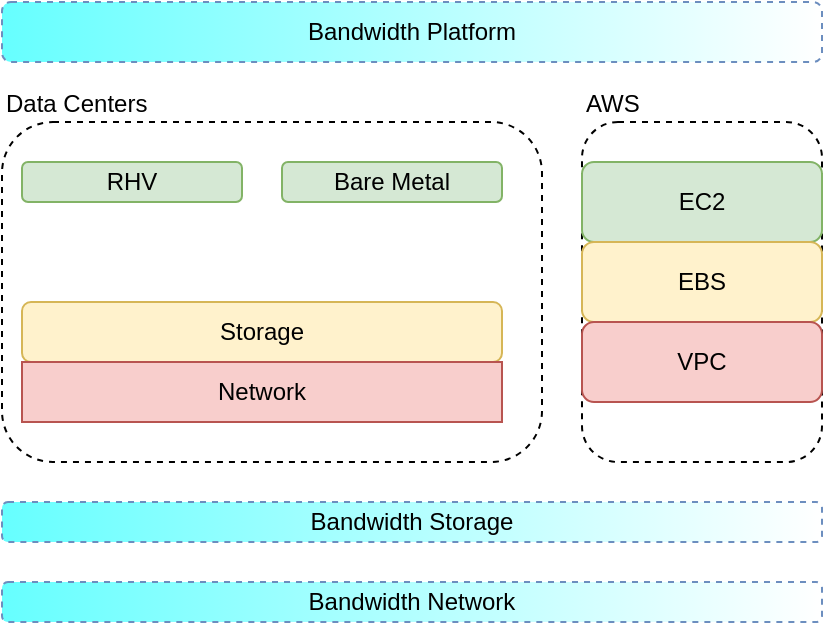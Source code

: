<mxfile version="13.0.5" type="github">
  <diagram id="LbiZ8pvWBlCiQUzygJiZ" name="Page-1">
    <mxGraphModel dx="827" dy="843" grid="1" gridSize="10" guides="1" tooltips="1" connect="1" arrows="1" fold="1" page="1" pageScale="1" pageWidth="1600" pageHeight="900" math="0" shadow="0">
      <root>
        <mxCell id="0" />
        <mxCell id="1" parent="0" />
        <mxCell id="0HF_tEZIsqgijd7mcVRd-1" value="Bandwidth Platform" style="rounded=1;whiteSpace=wrap;html=1;fillColor=#66FFFF;strokeColor=#6c8ebf;gradientColor=#ffffff;gradientDirection=east;dashed=1;" parent="1" vertex="1">
          <mxGeometry x="40" y="80" width="410" height="30" as="geometry" />
        </mxCell>
        <mxCell id="0HF_tEZIsqgijd7mcVRd-2" value="Bandwidth Storage" style="rounded=1;whiteSpace=wrap;html=1;fillColor=#66FFFF;strokeColor=#6c8ebf;gradientColor=#ffffff;gradientDirection=east;dashed=1;" parent="1" vertex="1">
          <mxGeometry x="40" y="330" width="410" height="20" as="geometry" />
        </mxCell>
        <mxCell id="0HF_tEZIsqgijd7mcVRd-3" value="Bandwidth Network" style="rounded=1;whiteSpace=wrap;html=1;fillColor=#66FFFF;strokeColor=#6c8ebf;gradientColor=#ffffff;gradientDirection=east;dashed=1;" parent="1" vertex="1">
          <mxGeometry x="40" y="370" width="410" height="20" as="geometry" />
        </mxCell>
        <mxCell id="0HF_tEZIsqgijd7mcVRd-6" value="Data Centers" style="rounded=1;whiteSpace=wrap;html=1;dashed=1;fillColor=none;gradientColor=#ffffff;labelPosition=center;verticalLabelPosition=top;align=left;verticalAlign=bottom;" parent="1" vertex="1">
          <mxGeometry x="40" y="140" width="270" height="170" as="geometry" />
        </mxCell>
        <mxCell id="0HF_tEZIsqgijd7mcVRd-7" value="AWS" style="rounded=1;whiteSpace=wrap;html=1;dashed=1;fillColor=none;gradientColor=#ffffff;labelPosition=center;verticalLabelPosition=top;align=left;verticalAlign=bottom;" parent="1" vertex="1">
          <mxGeometry x="330" y="140" width="120" height="170" as="geometry" />
        </mxCell>
        <mxCell id="0HF_tEZIsqgijd7mcVRd-8" value="RHV" style="rounded=1;whiteSpace=wrap;html=1;fillColor=#d5e8d4;align=center;strokeColor=#82b366;" parent="1" vertex="1">
          <mxGeometry x="50" y="160" width="110" height="20" as="geometry" />
        </mxCell>
        <mxCell id="0HF_tEZIsqgijd7mcVRd-9" value="Storage" style="rounded=1;whiteSpace=wrap;html=1;fillColor=#fff2cc;align=center;strokeColor=#d6b656;" parent="1" vertex="1">
          <mxGeometry x="50" y="230" width="240" height="30" as="geometry" />
        </mxCell>
        <mxCell id="0HF_tEZIsqgijd7mcVRd-10" value="Network" style="rounded=1;whiteSpace=wrap;html=1;fillColor=#f8cecc;align=center;strokeColor=#b85450;arcSize=0;" parent="1" vertex="1">
          <mxGeometry x="50" y="260" width="240" height="30" as="geometry" />
        </mxCell>
        <mxCell id="0HF_tEZIsqgijd7mcVRd-16" value="EC2" style="rounded=1;whiteSpace=wrap;html=1;fillColor=#d5e8d4;align=center;strokeColor=#82b366;" parent="1" vertex="1">
          <mxGeometry x="330" y="160" width="120" height="40" as="geometry" />
        </mxCell>
        <mxCell id="0HF_tEZIsqgijd7mcVRd-17" value="EBS" style="rounded=1;whiteSpace=wrap;html=1;fillColor=#fff2cc;align=center;strokeColor=#d6b656;" parent="1" vertex="1">
          <mxGeometry x="330" y="200" width="120" height="40" as="geometry" />
        </mxCell>
        <mxCell id="0HF_tEZIsqgijd7mcVRd-18" value="VPC" style="rounded=1;whiteSpace=wrap;html=1;fillColor=#f8cecc;align=center;strokeColor=#b85450;" parent="1" vertex="1">
          <mxGeometry x="330" y="240" width="120" height="40" as="geometry" />
        </mxCell>
        <mxCell id="0HF_tEZIsqgijd7mcVRd-19" value="Bare Metal" style="rounded=1;whiteSpace=wrap;html=1;fillColor=#d5e8d4;align=center;strokeColor=#82b366;" parent="1" vertex="1">
          <mxGeometry x="180" y="160" width="110" height="20" as="geometry" />
        </mxCell>
      </root>
    </mxGraphModel>
  </diagram>
</mxfile>
